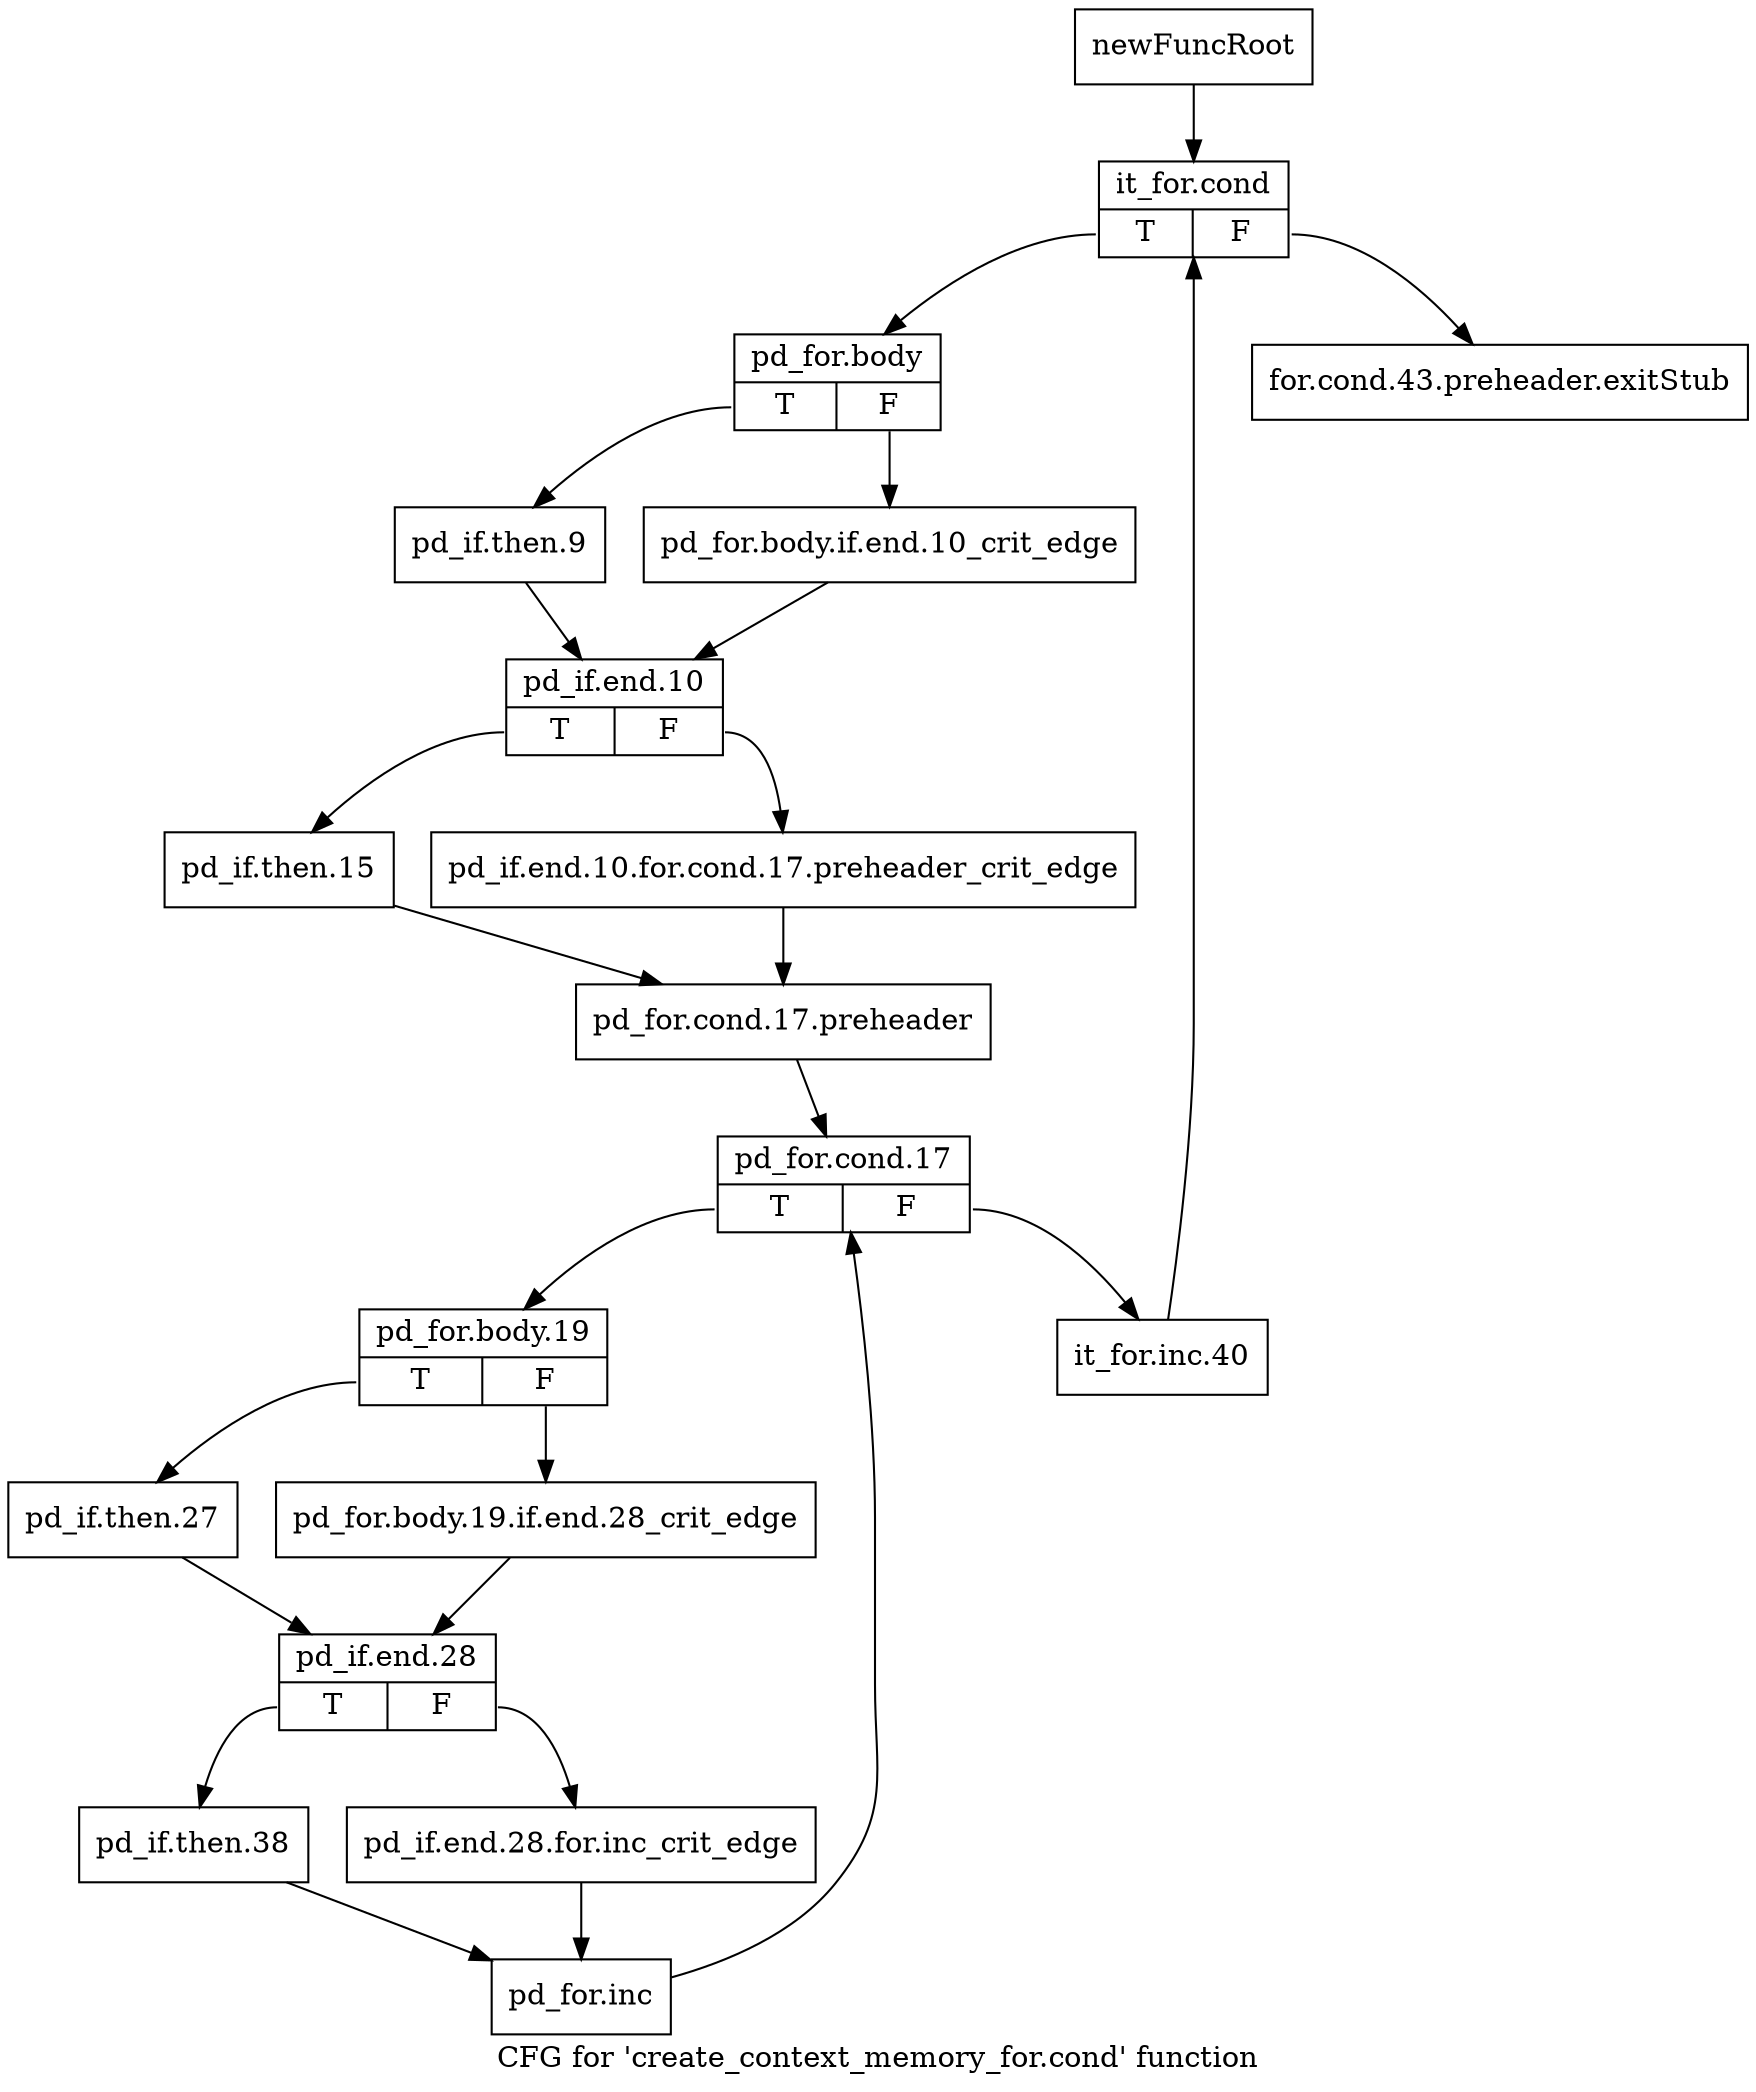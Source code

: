 digraph "CFG for 'create_context_memory_for.cond' function" {
	label="CFG for 'create_context_memory_for.cond' function";

	Node0x23711e0 [shape=record,label="{newFuncRoot}"];
	Node0x23711e0 -> Node0x2371280;
	Node0x2371230 [shape=record,label="{for.cond.43.preheader.exitStub}"];
	Node0x2371280 [shape=record,label="{it_for.cond|{<s0>T|<s1>F}}"];
	Node0x2371280:s0 -> Node0x2371720;
	Node0x2371280:s1 -> Node0x2371230;
	Node0x2371720 [shape=record,label="{pd_for.body|{<s0>T|<s1>F}}"];
	Node0x2371720:s0 -> Node0x23717c0;
	Node0x2371720:s1 -> Node0x2371770;
	Node0x2371770 [shape=record,label="{pd_for.body.if.end.10_crit_edge}"];
	Node0x2371770 -> Node0x2371810;
	Node0x23717c0 [shape=record,label="{pd_if.then.9}"];
	Node0x23717c0 -> Node0x2371810;
	Node0x2371810 [shape=record,label="{pd_if.end.10|{<s0>T|<s1>F}}"];
	Node0x2371810:s0 -> Node0x23718b0;
	Node0x2371810:s1 -> Node0x2371860;
	Node0x2371860 [shape=record,label="{pd_if.end.10.for.cond.17.preheader_crit_edge}"];
	Node0x2371860 -> Node0x2371900;
	Node0x23718b0 [shape=record,label="{pd_if.then.15}"];
	Node0x23718b0 -> Node0x2371900;
	Node0x2371900 [shape=record,label="{pd_for.cond.17.preheader}"];
	Node0x2371900 -> Node0x2371950;
	Node0x2371950 [shape=record,label="{pd_for.cond.17|{<s0>T|<s1>F}}"];
	Node0x2371950:s0 -> Node0x23719f0;
	Node0x2371950:s1 -> Node0x23719a0;
	Node0x23719a0 [shape=record,label="{it_for.inc.40}"];
	Node0x23719a0 -> Node0x2371280;
	Node0x23719f0 [shape=record,label="{pd_for.body.19|{<s0>T|<s1>F}}"];
	Node0x23719f0:s0 -> Node0x2371a90;
	Node0x23719f0:s1 -> Node0x2371a40;
	Node0x2371a40 [shape=record,label="{pd_for.body.19.if.end.28_crit_edge}"];
	Node0x2371a40 -> Node0x2371ae0;
	Node0x2371a90 [shape=record,label="{pd_if.then.27}"];
	Node0x2371a90 -> Node0x2371ae0;
	Node0x2371ae0 [shape=record,label="{pd_if.end.28|{<s0>T|<s1>F}}"];
	Node0x2371ae0:s0 -> Node0x2371b80;
	Node0x2371ae0:s1 -> Node0x2371b30;
	Node0x2371b30 [shape=record,label="{pd_if.end.28.for.inc_crit_edge}"];
	Node0x2371b30 -> Node0x2371bd0;
	Node0x2371b80 [shape=record,label="{pd_if.then.38}"];
	Node0x2371b80 -> Node0x2371bd0;
	Node0x2371bd0 [shape=record,label="{pd_for.inc}"];
	Node0x2371bd0 -> Node0x2371950;
}
